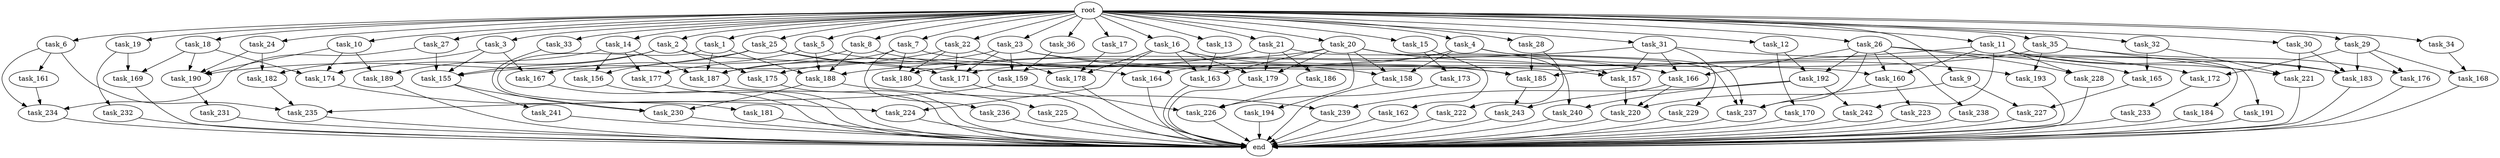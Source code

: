 digraph G {
  root [size="0.000000"];
  task_1 [size="102.400000"];
  task_2 [size="102.400000"];
  task_3 [size="102.400000"];
  task_4 [size="102.400000"];
  task_5 [size="102.400000"];
  task_6 [size="102.400000"];
  task_7 [size="102.400000"];
  task_8 [size="102.400000"];
  task_9 [size="102.400000"];
  task_10 [size="102.400000"];
  task_11 [size="102.400000"];
  task_12 [size="102.400000"];
  task_13 [size="102.400000"];
  task_14 [size="102.400000"];
  task_15 [size="102.400000"];
  task_16 [size="102.400000"];
  task_17 [size="102.400000"];
  task_18 [size="102.400000"];
  task_19 [size="102.400000"];
  task_20 [size="102.400000"];
  task_21 [size="102.400000"];
  task_22 [size="102.400000"];
  task_23 [size="102.400000"];
  task_24 [size="102.400000"];
  task_25 [size="102.400000"];
  task_26 [size="102.400000"];
  task_27 [size="102.400000"];
  task_28 [size="102.400000"];
  task_29 [size="102.400000"];
  task_30 [size="102.400000"];
  task_31 [size="102.400000"];
  task_32 [size="102.400000"];
  task_33 [size="102.400000"];
  task_34 [size="102.400000"];
  task_35 [size="102.400000"];
  task_36 [size="102.400000"];
  task_155 [size="185542587187.200012"];
  task_156 [size="73014444032.000000"];
  task_157 [size="142592914227.200012"];
  task_158 [size="142592914227.200012"];
  task_159 [size="15461882265.600000"];
  task_160 [size="114246130073.600006"];
  task_161 [size="21474836480.000000"];
  task_162 [size="3435973836.800000"];
  task_163 [size="86758339379.200012"];
  task_164 [size="44667659878.400002"];
  task_165 [size="124554051584.000000"];
  task_166 [size="108233175859.200012"];
  task_167 [size="116823110451.200012"];
  task_168 [size="124554051584.000000"];
  task_169 [size="63565515980.800003"];
  task_170 [size="21474836480.000000"];
  task_171 [size="166644731084.800018"];
  task_172 [size="85899345920.000000"];
  task_173 [size="3435973836.800000"];
  task_174 [size="97925254348.800003"];
  task_175 [size="21474836480.000000"];
  task_176 [size="85899345920.000000"];
  task_177 [size="44667659878.400002"];
  task_178 [size="130567005798.400009"];
  task_179 [size="152900835737.600006"];
  task_180 [size="197568495616.000000"];
  task_181 [size="85899345920.000000"];
  task_182 [size="73014444032.000000"];
  task_183 [size="107374182400.000000"];
  task_184 [size="30923764531.200001"];
  task_185 [size="152041842278.399994"];
  task_186 [size="69578470195.199997"];
  task_187 [size="228492260147.200012"];
  task_188 [size="216466351718.400024"];
  task_189 [size="73014444032.000000"];
  task_190 [size="168362718003.200012"];
  task_191 [size="30923764531.200001"];
  task_192 [size="91053306675.200012"];
  task_193 [size="61847529062.400002"];
  task_194 [size="69578470195.199997"];
  task_220 [size="103938208563.200012"];
  task_221 [size="99643241267.200012"];
  task_222 [size="21474836480.000000"];
  task_223 [size="69578470195.199997"];
  task_224 [size="55834574848.000000"];
  task_225 [size="3435973836.800000"];
  task_226 [size="115105123532.800003"];
  task_227 [size="100502234726.400009"];
  task_228 [size="100502234726.400009"];
  task_229 [size="30923764531.200001"];
  task_230 [size="166644731084.800018"];
  task_231 [size="69578470195.199997"];
  task_232 [size="21474836480.000000"];
  task_233 [size="13743895347.200001"];
  task_234 [size="162349763788.800018"];
  task_235 [size="105656195481.600006"];
  task_236 [size="42090679500.800003"];
  task_237 [size="239659175116.800018"];
  task_238 [size="69578470195.199997"];
  task_239 [size="124554051584.000000"];
  task_240 [size="139156940390.399994"];
  task_241 [size="69578470195.199997"];
  task_242 [size="100502234726.400009"];
  task_243 [size="11166914969.600000"];
  end [size="0.000000"];

  root -> task_1 [size="1.000000"];
  root -> task_2 [size="1.000000"];
  root -> task_3 [size="1.000000"];
  root -> task_4 [size="1.000000"];
  root -> task_5 [size="1.000000"];
  root -> task_6 [size="1.000000"];
  root -> task_7 [size="1.000000"];
  root -> task_8 [size="1.000000"];
  root -> task_9 [size="1.000000"];
  root -> task_10 [size="1.000000"];
  root -> task_11 [size="1.000000"];
  root -> task_12 [size="1.000000"];
  root -> task_13 [size="1.000000"];
  root -> task_14 [size="1.000000"];
  root -> task_15 [size="1.000000"];
  root -> task_16 [size="1.000000"];
  root -> task_17 [size="1.000000"];
  root -> task_18 [size="1.000000"];
  root -> task_19 [size="1.000000"];
  root -> task_20 [size="1.000000"];
  root -> task_21 [size="1.000000"];
  root -> task_22 [size="1.000000"];
  root -> task_23 [size="1.000000"];
  root -> task_24 [size="1.000000"];
  root -> task_25 [size="1.000000"];
  root -> task_26 [size="1.000000"];
  root -> task_27 [size="1.000000"];
  root -> task_28 [size="1.000000"];
  root -> task_29 [size="1.000000"];
  root -> task_30 [size="1.000000"];
  root -> task_31 [size="1.000000"];
  root -> task_32 [size="1.000000"];
  root -> task_33 [size="1.000000"];
  root -> task_34 [size="1.000000"];
  root -> task_35 [size="1.000000"];
  root -> task_36 [size="1.000000"];
  task_1 -> task_181 [size="838860800.000000"];
  task_1 -> task_187 [size="838860800.000000"];
  task_1 -> task_188 [size="838860800.000000"];
  task_2 -> task_155 [size="134217728.000000"];
  task_2 -> task_160 [size="134217728.000000"];
  task_2 -> task_174 [size="134217728.000000"];
  task_2 -> task_175 [size="134217728.000000"];
  task_3 -> task_155 [size="301989888.000000"];
  task_3 -> task_167 [size="301989888.000000"];
  task_3 -> task_182 [size="301989888.000000"];
  task_4 -> task_158 [size="301989888.000000"];
  task_4 -> task_164 [size="301989888.000000"];
  task_4 -> task_193 [size="301989888.000000"];
  task_4 -> task_237 [size="301989888.000000"];
  task_5 -> task_167 [size="838860800.000000"];
  task_5 -> task_185 [size="838860800.000000"];
  task_5 -> task_188 [size="838860800.000000"];
  task_6 -> task_161 [size="209715200.000000"];
  task_6 -> task_234 [size="209715200.000000"];
  task_6 -> task_235 [size="209715200.000000"];
  task_7 -> task_157 [size="411041792.000000"];
  task_7 -> task_180 [size="411041792.000000"];
  task_7 -> task_187 [size="411041792.000000"];
  task_7 -> task_236 [size="411041792.000000"];
  task_8 -> task_164 [size="134217728.000000"];
  task_8 -> task_177 [size="134217728.000000"];
  task_8 -> task_188 [size="134217728.000000"];
  task_9 -> task_220 [size="301989888.000000"];
  task_9 -> task_227 [size="301989888.000000"];
  task_10 -> task_174 [size="411041792.000000"];
  task_10 -> task_189 [size="411041792.000000"];
  task_10 -> task_190 [size="411041792.000000"];
  task_11 -> task_160 [size="301989888.000000"];
  task_11 -> task_183 [size="301989888.000000"];
  task_11 -> task_184 [size="301989888.000000"];
  task_11 -> task_185 [size="301989888.000000"];
  task_11 -> task_221 [size="301989888.000000"];
  task_11 -> task_228 [size="301989888.000000"];
  task_11 -> task_242 [size="301989888.000000"];
  task_12 -> task_170 [size="209715200.000000"];
  task_12 -> task_192 [size="209715200.000000"];
  task_13 -> task_163 [size="33554432.000000"];
  task_14 -> task_156 [size="301989888.000000"];
  task_14 -> task_177 [size="301989888.000000"];
  task_14 -> task_187 [size="301989888.000000"];
  task_14 -> task_189 [size="301989888.000000"];
  task_15 -> task_162 [size="33554432.000000"];
  task_15 -> task_173 [size="33554432.000000"];
  task_16 -> task_163 [size="134217728.000000"];
  task_16 -> task_178 [size="134217728.000000"];
  task_16 -> task_179 [size="134217728.000000"];
  task_16 -> task_185 [size="134217728.000000"];
  task_16 -> task_224 [size="134217728.000000"];
  task_17 -> task_178 [size="301989888.000000"];
  task_18 -> task_169 [size="411041792.000000"];
  task_18 -> task_174 [size="411041792.000000"];
  task_18 -> task_190 [size="411041792.000000"];
  task_19 -> task_169 [size="209715200.000000"];
  task_19 -> task_232 [size="209715200.000000"];
  task_20 -> task_157 [size="679477248.000000"];
  task_20 -> task_158 [size="679477248.000000"];
  task_20 -> task_163 [size="679477248.000000"];
  task_20 -> task_179 [size="679477248.000000"];
  task_20 -> task_180 [size="679477248.000000"];
  task_20 -> task_194 [size="679477248.000000"];
  task_20 -> task_240 [size="679477248.000000"];
  task_21 -> task_179 [size="679477248.000000"];
  task_21 -> task_186 [size="679477248.000000"];
  task_21 -> task_187 [size="679477248.000000"];
  task_21 -> task_237 [size="679477248.000000"];
  task_22 -> task_155 [size="838860800.000000"];
  task_22 -> task_171 [size="838860800.000000"];
  task_22 -> task_178 [size="838860800.000000"];
  task_22 -> task_180 [size="838860800.000000"];
  task_23 -> task_159 [size="75497472.000000"];
  task_23 -> task_166 [size="75497472.000000"];
  task_23 -> task_171 [size="75497472.000000"];
  task_23 -> task_175 [size="75497472.000000"];
  task_23 -> task_183 [size="75497472.000000"];
  task_24 -> task_182 [size="411041792.000000"];
  task_24 -> task_190 [size="411041792.000000"];
  task_25 -> task_156 [size="411041792.000000"];
  task_25 -> task_158 [size="411041792.000000"];
  task_25 -> task_171 [size="411041792.000000"];
  task_25 -> task_190 [size="411041792.000000"];
  task_26 -> task_160 [size="679477248.000000"];
  task_26 -> task_165 [size="679477248.000000"];
  task_26 -> task_166 [size="679477248.000000"];
  task_26 -> task_192 [size="679477248.000000"];
  task_26 -> task_228 [size="679477248.000000"];
  task_26 -> task_237 [size="679477248.000000"];
  task_26 -> task_238 [size="679477248.000000"];
  task_27 -> task_155 [size="536870912.000000"];
  task_27 -> task_234 [size="536870912.000000"];
  task_28 -> task_185 [size="209715200.000000"];
  task_28 -> task_222 [size="209715200.000000"];
  task_29 -> task_168 [size="536870912.000000"];
  task_29 -> task_172 [size="536870912.000000"];
  task_29 -> task_176 [size="536870912.000000"];
  task_29 -> task_183 [size="536870912.000000"];
  task_30 -> task_183 [size="134217728.000000"];
  task_30 -> task_221 [size="134217728.000000"];
  task_31 -> task_157 [size="301989888.000000"];
  task_31 -> task_166 [size="301989888.000000"];
  task_31 -> task_172 [size="301989888.000000"];
  task_31 -> task_188 [size="301989888.000000"];
  task_31 -> task_229 [size="301989888.000000"];
  task_32 -> task_165 [size="536870912.000000"];
  task_32 -> task_221 [size="536870912.000000"];
  task_33 -> task_230 [size="411041792.000000"];
  task_34 -> task_168 [size="679477248.000000"];
  task_35 -> task_171 [size="301989888.000000"];
  task_35 -> task_176 [size="301989888.000000"];
  task_35 -> task_191 [size="301989888.000000"];
  task_35 -> task_193 [size="301989888.000000"];
  task_36 -> task_159 [size="75497472.000000"];
  task_155 -> task_230 [size="679477248.000000"];
  task_155 -> task_241 [size="679477248.000000"];
  task_156 -> end [size="1.000000"];
  task_157 -> task_220 [size="679477248.000000"];
  task_158 -> end [size="1.000000"];
  task_159 -> task_226 [size="411041792.000000"];
  task_159 -> task_235 [size="411041792.000000"];
  task_160 -> task_223 [size="679477248.000000"];
  task_160 -> task_237 [size="679477248.000000"];
  task_161 -> task_234 [size="838860800.000000"];
  task_162 -> end [size="1.000000"];
  task_163 -> end [size="1.000000"];
  task_164 -> end [size="1.000000"];
  task_165 -> task_227 [size="679477248.000000"];
  task_166 -> task_220 [size="33554432.000000"];
  task_166 -> task_243 [size="33554432.000000"];
  task_167 -> end [size="1.000000"];
  task_168 -> end [size="1.000000"];
  task_169 -> end [size="1.000000"];
  task_170 -> end [size="1.000000"];
  task_171 -> end [size="1.000000"];
  task_172 -> task_233 [size="134217728.000000"];
  task_173 -> task_226 [size="679477248.000000"];
  task_174 -> task_224 [size="411041792.000000"];
  task_175 -> end [size="1.000000"];
  task_176 -> end [size="1.000000"];
  task_177 -> end [size="1.000000"];
  task_178 -> end [size="1.000000"];
  task_179 -> end [size="1.000000"];
  task_180 -> task_225 [size="33554432.000000"];
  task_181 -> end [size="1.000000"];
  task_182 -> task_235 [size="411041792.000000"];
  task_183 -> end [size="1.000000"];
  task_184 -> end [size="1.000000"];
  task_185 -> task_243 [size="75497472.000000"];
  task_186 -> task_226 [size="33554432.000000"];
  task_187 -> end [size="1.000000"];
  task_188 -> task_230 [size="536870912.000000"];
  task_188 -> task_239 [size="536870912.000000"];
  task_189 -> end [size="1.000000"];
  task_190 -> task_231 [size="679477248.000000"];
  task_191 -> end [size="1.000000"];
  task_192 -> task_239 [size="679477248.000000"];
  task_192 -> task_240 [size="679477248.000000"];
  task_192 -> task_242 [size="679477248.000000"];
  task_193 -> end [size="1.000000"];
  task_194 -> end [size="1.000000"];
  task_220 -> end [size="1.000000"];
  task_221 -> end [size="1.000000"];
  task_222 -> end [size="1.000000"];
  task_223 -> end [size="1.000000"];
  task_224 -> end [size="1.000000"];
  task_225 -> end [size="1.000000"];
  task_226 -> end [size="1.000000"];
  task_227 -> end [size="1.000000"];
  task_228 -> end [size="1.000000"];
  task_229 -> end [size="1.000000"];
  task_230 -> end [size="1.000000"];
  task_231 -> end [size="1.000000"];
  task_232 -> end [size="1.000000"];
  task_233 -> end [size="1.000000"];
  task_234 -> end [size="1.000000"];
  task_235 -> end [size="1.000000"];
  task_236 -> end [size="1.000000"];
  task_237 -> end [size="1.000000"];
  task_238 -> end [size="1.000000"];
  task_239 -> end [size="1.000000"];
  task_240 -> end [size="1.000000"];
  task_241 -> end [size="1.000000"];
  task_242 -> end [size="1.000000"];
  task_243 -> end [size="1.000000"];
}
